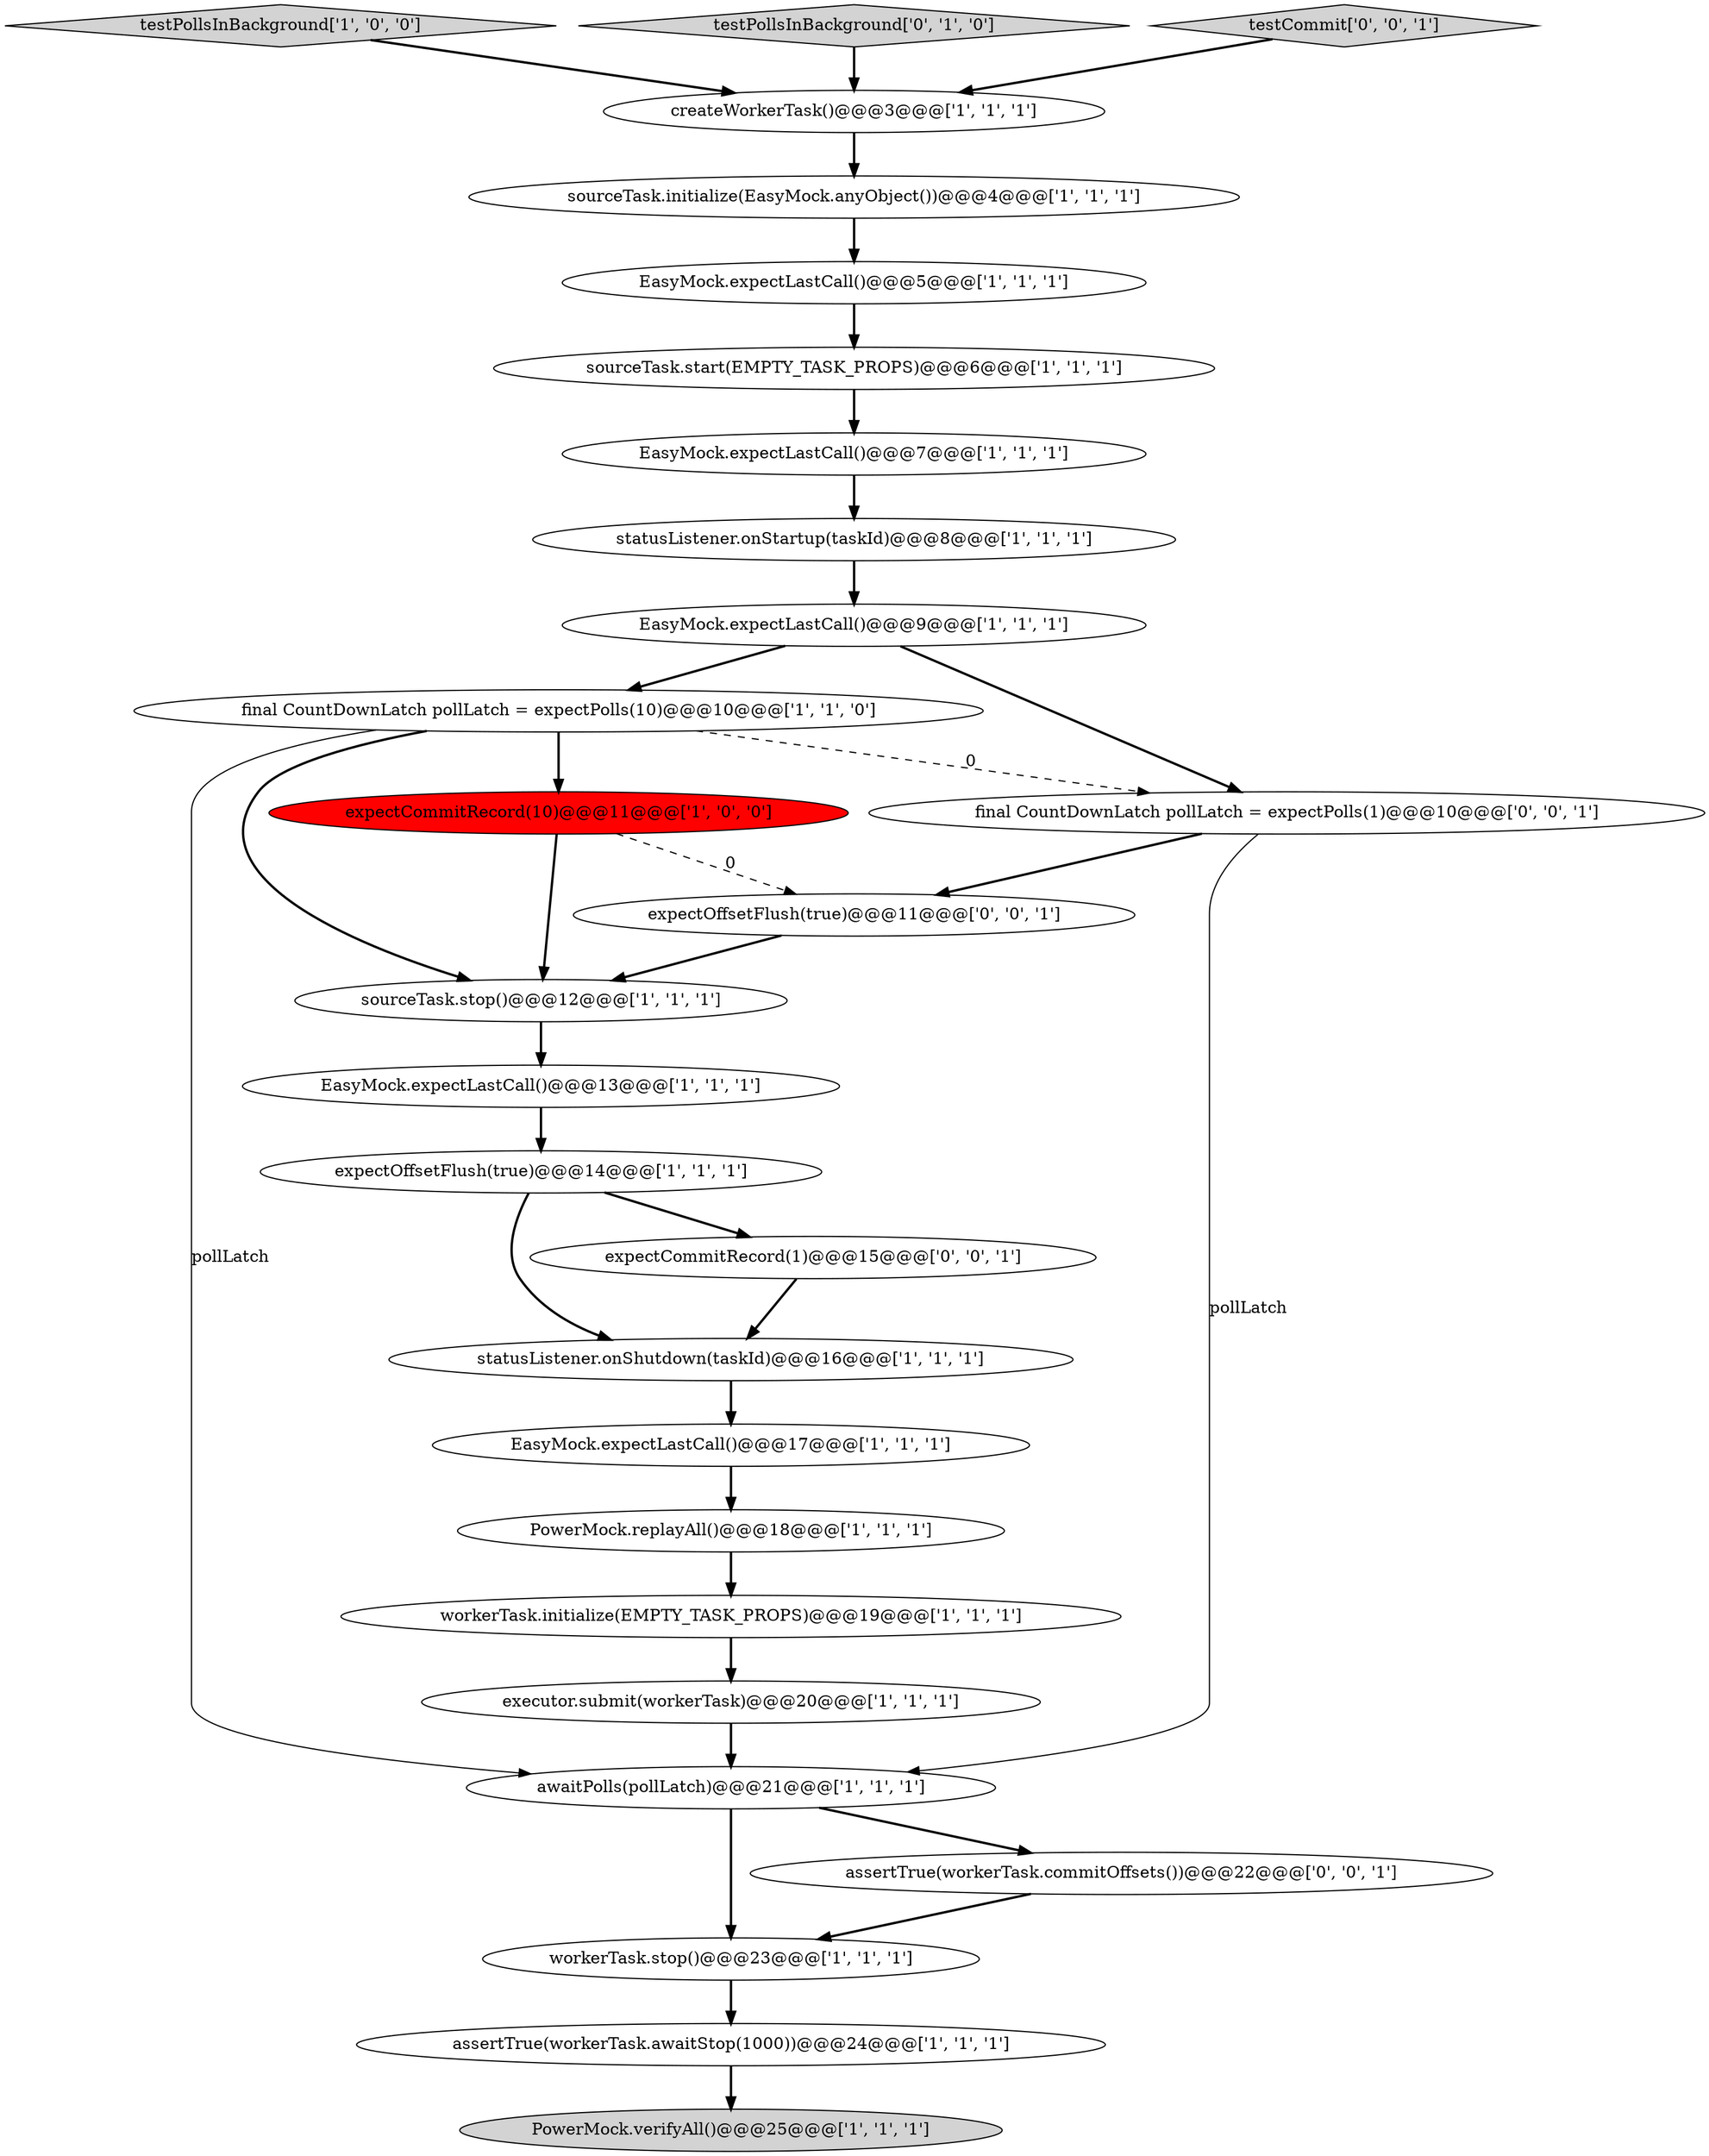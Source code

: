 digraph {
15 [style = filled, label = "statusListener.onShutdown(taskId)@@@16@@@['1', '1', '1']", fillcolor = white, shape = ellipse image = "AAA0AAABBB1BBB"];
12 [style = filled, label = "EasyMock.expectLastCall()@@@9@@@['1', '1', '1']", fillcolor = white, shape = ellipse image = "AAA0AAABBB1BBB"];
8 [style = filled, label = "final CountDownLatch pollLatch = expectPolls(10)@@@10@@@['1', '1', '0']", fillcolor = white, shape = ellipse image = "AAA0AAABBB1BBB"];
17 [style = filled, label = "EasyMock.expectLastCall()@@@7@@@['1', '1', '1']", fillcolor = white, shape = ellipse image = "AAA0AAABBB1BBB"];
10 [style = filled, label = "PowerMock.replayAll()@@@18@@@['1', '1', '1']", fillcolor = white, shape = ellipse image = "AAA0AAABBB1BBB"];
7 [style = filled, label = "sourceTask.start(EMPTY_TASK_PROPS)@@@6@@@['1', '1', '1']", fillcolor = white, shape = ellipse image = "AAA0AAABBB1BBB"];
21 [style = filled, label = "PowerMock.verifyAll()@@@25@@@['1', '1', '1']", fillcolor = lightgray, shape = ellipse image = "AAA0AAABBB1BBB"];
14 [style = filled, label = "assertTrue(workerTask.awaitStop(1000))@@@24@@@['1', '1', '1']", fillcolor = white, shape = ellipse image = "AAA0AAABBB1BBB"];
19 [style = filled, label = "expectCommitRecord(10)@@@11@@@['1', '0', '0']", fillcolor = red, shape = ellipse image = "AAA1AAABBB1BBB"];
4 [style = filled, label = "workerTask.stop()@@@23@@@['1', '1', '1']", fillcolor = white, shape = ellipse image = "AAA0AAABBB1BBB"];
9 [style = filled, label = "sourceTask.initialize(EasyMock.anyObject())@@@4@@@['1', '1', '1']", fillcolor = white, shape = ellipse image = "AAA0AAABBB1BBB"];
20 [style = filled, label = "workerTask.initialize(EMPTY_TASK_PROPS)@@@19@@@['1', '1', '1']", fillcolor = white, shape = ellipse image = "AAA0AAABBB1BBB"];
11 [style = filled, label = "testPollsInBackground['1', '0', '0']", fillcolor = lightgray, shape = diamond image = "AAA0AAABBB1BBB"];
1 [style = filled, label = "EasyMock.expectLastCall()@@@17@@@['1', '1', '1']", fillcolor = white, shape = ellipse image = "AAA0AAABBB1BBB"];
3 [style = filled, label = "EasyMock.expectLastCall()@@@5@@@['1', '1', '1']", fillcolor = white, shape = ellipse image = "AAA0AAABBB1BBB"];
22 [style = filled, label = "testPollsInBackground['0', '1', '0']", fillcolor = lightgray, shape = diamond image = "AAA0AAABBB2BBB"];
5 [style = filled, label = "createWorkerTask()@@@3@@@['1', '1', '1']", fillcolor = white, shape = ellipse image = "AAA0AAABBB1BBB"];
16 [style = filled, label = "expectOffsetFlush(true)@@@14@@@['1', '1', '1']", fillcolor = white, shape = ellipse image = "AAA0AAABBB1BBB"];
13 [style = filled, label = "executor.submit(workerTask)@@@20@@@['1', '1', '1']", fillcolor = white, shape = ellipse image = "AAA0AAABBB1BBB"];
23 [style = filled, label = "expectOffsetFlush(true)@@@11@@@['0', '0', '1']", fillcolor = white, shape = ellipse image = "AAA0AAABBB3BBB"];
0 [style = filled, label = "EasyMock.expectLastCall()@@@13@@@['1', '1', '1']", fillcolor = white, shape = ellipse image = "AAA0AAABBB1BBB"];
26 [style = filled, label = "testCommit['0', '0', '1']", fillcolor = lightgray, shape = diamond image = "AAA0AAABBB3BBB"];
24 [style = filled, label = "expectCommitRecord(1)@@@15@@@['0', '0', '1']", fillcolor = white, shape = ellipse image = "AAA0AAABBB3BBB"];
25 [style = filled, label = "assertTrue(workerTask.commitOffsets())@@@22@@@['0', '0', '1']", fillcolor = white, shape = ellipse image = "AAA0AAABBB3BBB"];
6 [style = filled, label = "awaitPolls(pollLatch)@@@21@@@['1', '1', '1']", fillcolor = white, shape = ellipse image = "AAA0AAABBB1BBB"];
27 [style = filled, label = "final CountDownLatch pollLatch = expectPolls(1)@@@10@@@['0', '0', '1']", fillcolor = white, shape = ellipse image = "AAA0AAABBB3BBB"];
18 [style = filled, label = "sourceTask.stop()@@@12@@@['1', '1', '1']", fillcolor = white, shape = ellipse image = "AAA0AAABBB1BBB"];
2 [style = filled, label = "statusListener.onStartup(taskId)@@@8@@@['1', '1', '1']", fillcolor = white, shape = ellipse image = "AAA0AAABBB1BBB"];
16->15 [style = bold, label=""];
0->16 [style = bold, label=""];
4->14 [style = bold, label=""];
19->18 [style = bold, label=""];
10->20 [style = bold, label=""];
20->13 [style = bold, label=""];
7->17 [style = bold, label=""];
5->9 [style = bold, label=""];
24->15 [style = bold, label=""];
26->5 [style = bold, label=""];
8->19 [style = bold, label=""];
8->18 [style = bold, label=""];
16->24 [style = bold, label=""];
27->6 [style = solid, label="pollLatch"];
8->6 [style = solid, label="pollLatch"];
25->4 [style = bold, label=""];
22->5 [style = bold, label=""];
2->12 [style = bold, label=""];
6->4 [style = bold, label=""];
11->5 [style = bold, label=""];
19->23 [style = dashed, label="0"];
17->2 [style = bold, label=""];
3->7 [style = bold, label=""];
12->8 [style = bold, label=""];
9->3 [style = bold, label=""];
8->27 [style = dashed, label="0"];
27->23 [style = bold, label=""];
13->6 [style = bold, label=""];
1->10 [style = bold, label=""];
12->27 [style = bold, label=""];
18->0 [style = bold, label=""];
14->21 [style = bold, label=""];
23->18 [style = bold, label=""];
6->25 [style = bold, label=""];
15->1 [style = bold, label=""];
}
